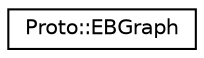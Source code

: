 digraph "Graphical Class Hierarchy"
{
  edge [fontname="Helvetica",fontsize="10",labelfontname="Helvetica",labelfontsize="10"];
  node [fontname="Helvetica",fontsize="10",shape=record];
  rankdir="LR";
  Node0 [label="Proto::EBGraph",height=0.2,width=0.4,color="black", fillcolor="white", style="filled",URL="$classProto_1_1EBGraph.html",tooltip="Geometric description within a box. "];
}
